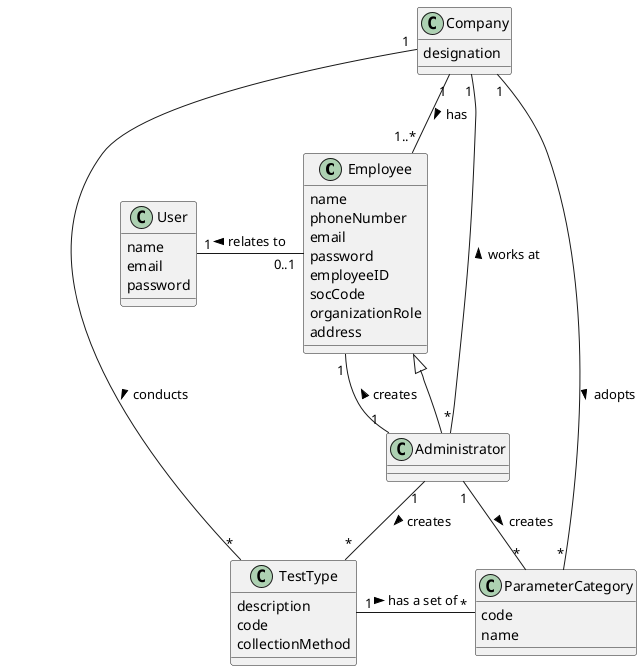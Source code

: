 @startuml
'https://plantuml.com/class-diagram


class Employee{
    name
    phoneNumber
    email
    password
    employeeID
    socCode
    organizationRole
    address
}


class Administrator{
}
class TestType{
description
code
collectionMethod
}

class ParameterCategory{
code
name
}
class Company{
designation
}
class User{
    name
    email
    password
}
User "1" - "0..1" Employee: relates to <
Employee <|-- Administrator
Administrator "1" -- "1" Employee: creates >
Company "1" -- "1..*" Employee: has >
Company "1" -- "*" TestType : conducts >
Administrator "1" -- "*" TestType : creates >
Company "1" -- "*" Administrator : works at <
TestType "1" - "*" ParameterCategory: has a set of >
Company "1" -- "*" ParameterCategory: adopts >
Administrator "1" -- "*" ParameterCategory: creates >


@enduml